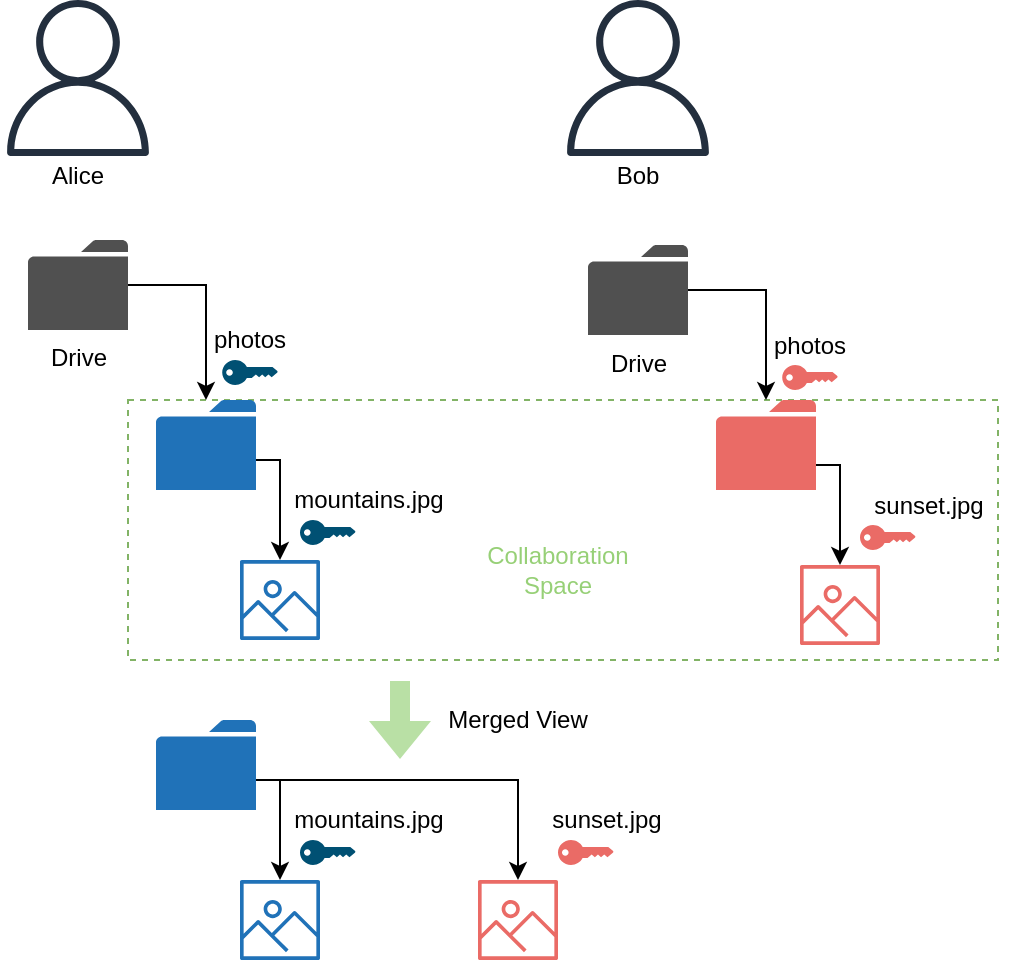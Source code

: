 <mxfile version="14.1.8" type="device"><diagram id="g3J1ekXGROOLExW3GLxt" name="Seite-1"><mxGraphModel dx="1088" dy="968" grid="1" gridSize="10" guides="1" tooltips="1" connect="1" arrows="1" fold="1" page="1" pageScale="1" pageWidth="827" pageHeight="1169" math="0" shadow="0"><root><mxCell id="0"/><mxCell id="1" parent="0"/><mxCell id="YSzI8Kt_h6pUfLOURkRd-12" value="" style="rounded=0;whiteSpace=wrap;html=1;strokeColor=#82b366;fillColor=none;dashed=1;" parent="1" vertex="1"><mxGeometry x="184" y="400" width="435" height="130" as="geometry"/></mxCell><mxCell id="epE2G2SlUqCjJAG2-Jjr-4" value="" style="outlineConnect=0;fontColor=#232F3E;gradientColor=none;fillColor=#232F3E;strokeColor=none;dashed=0;verticalLabelPosition=bottom;verticalAlign=top;align=center;html=1;fontSize=12;fontStyle=0;aspect=fixed;pointerEvents=1;shape=mxgraph.aws4.user;" parent="1" vertex="1"><mxGeometry x="120" y="200" width="78" height="78" as="geometry"/></mxCell><mxCell id="epE2G2SlUqCjJAG2-Jjr-5" value="Alice" style="text;html=1;strokeColor=none;fillColor=none;align=center;verticalAlign=middle;whiteSpace=wrap;rounded=0;" parent="1" vertex="1"><mxGeometry x="139" y="278" width="40" height="20" as="geometry"/></mxCell><mxCell id="epE2G2SlUqCjJAG2-Jjr-10" style="edgeStyle=orthogonalEdgeStyle;rounded=0;orthogonalLoop=1;jettySize=auto;html=1;" parent="1" source="epE2G2SlUqCjJAG2-Jjr-8" target="epE2G2SlUqCjJAG2-Jjr-9" edge="1"><mxGeometry relative="1" as="geometry"><Array as="points"><mxPoint x="223" y="343"/></Array></mxGeometry></mxCell><mxCell id="epE2G2SlUqCjJAG2-Jjr-8" value="Drive" style="pointerEvents=1;shadow=0;dashed=0;html=1;strokeColor=none;fillColor=#505050;labelPosition=center;verticalLabelPosition=bottom;verticalAlign=top;outlineConnect=0;align=center;shape=mxgraph.office.concepts.folder;" parent="1" vertex="1"><mxGeometry x="134" y="320" width="50" height="45" as="geometry"/></mxCell><mxCell id="epE2G2SlUqCjJAG2-Jjr-12" style="edgeStyle=orthogonalEdgeStyle;rounded=0;orthogonalLoop=1;jettySize=auto;html=1;" parent="1" source="epE2G2SlUqCjJAG2-Jjr-9" target="epE2G2SlUqCjJAG2-Jjr-11" edge="1"><mxGeometry relative="1" as="geometry"><mxPoint x="260" y="445" as="sourcePoint"/><Array as="points"><mxPoint x="260" y="430"/></Array></mxGeometry></mxCell><mxCell id="epE2G2SlUqCjJAG2-Jjr-9" value="" style="pointerEvents=1;shadow=0;dashed=0;html=1;strokeColor=none;labelPosition=center;verticalLabelPosition=bottom;verticalAlign=top;outlineConnect=0;align=center;shape=mxgraph.office.concepts.folder;fillColor=#2072B8;" parent="1" vertex="1"><mxGeometry x="198" y="400" width="50" height="45" as="geometry"/></mxCell><mxCell id="epE2G2SlUqCjJAG2-Jjr-11" value="" style="outlineConnect=0;fontColor=#232F3E;gradientColor=none;strokeColor=none;dashed=0;verticalLabelPosition=bottom;verticalAlign=top;align=center;html=1;fontSize=12;fontStyle=0;aspect=fixed;pointerEvents=1;shape=mxgraph.aws4.container_registry_image;fillColor=#2072B8;" parent="1" vertex="1"><mxGeometry x="240" y="480" width="40" height="40" as="geometry"/></mxCell><mxCell id="epE2G2SlUqCjJAG2-Jjr-14" value="photos" style="text;html=1;strokeColor=none;fillColor=none;align=center;verticalAlign=middle;whiteSpace=wrap;rounded=0;" parent="1" vertex="1"><mxGeometry x="220" y="360" width="50" height="20" as="geometry"/></mxCell><mxCell id="epE2G2SlUqCjJAG2-Jjr-15" value="mountains.jpg" style="text;html=1;strokeColor=none;fillColor=none;align=center;verticalAlign=middle;whiteSpace=wrap;rounded=0;" parent="1" vertex="1"><mxGeometry x="258.89" y="440" width="91.11" height="20" as="geometry"/></mxCell><mxCell id="epE2G2SlUqCjJAG2-Jjr-16" value="" style="outlineConnect=0;fontColor=#232F3E;gradientColor=none;fillColor=#232F3E;strokeColor=none;dashed=0;verticalLabelPosition=bottom;verticalAlign=top;align=center;html=1;fontSize=12;fontStyle=0;aspect=fixed;pointerEvents=1;shape=mxgraph.aws4.user;" parent="1" vertex="1"><mxGeometry x="400" y="200" width="78" height="78" as="geometry"/></mxCell><mxCell id="epE2G2SlUqCjJAG2-Jjr-17" value="Bob" style="text;html=1;strokeColor=none;fillColor=none;align=center;verticalAlign=middle;whiteSpace=wrap;rounded=0;" parent="1" vertex="1"><mxGeometry x="419" y="278" width="40" height="20" as="geometry"/></mxCell><mxCell id="9QumGsT66zy5JGcqnrbD-1" value="" style="points=[[0,0.5,0],[0.24,0,0],[0.5,0.28,0],[0.995,0.475,0],[0.5,0.72,0],[0.24,1,0]];verticalLabelPosition=bottom;html=1;verticalAlign=top;aspect=fixed;align=center;pointerEvents=1;shape=mxgraph.cisco19.key;fillColor=#005073;strokeColor=none;" parent="1" vertex="1"><mxGeometry x="231.11" y="380" width="27.78" height="12.5" as="geometry"/></mxCell><mxCell id="9QumGsT66zy5JGcqnrbD-2" value="" style="points=[[0,0.5,0],[0.24,0,0],[0.5,0.28,0],[0.995,0.475,0],[0.5,0.72,0],[0.24,1,0]];verticalLabelPosition=bottom;html=1;verticalAlign=top;aspect=fixed;align=center;pointerEvents=1;shape=mxgraph.cisco19.key;fillColor=#005073;strokeColor=none;" parent="1" vertex="1"><mxGeometry x="270" y="460" width="27.78" height="12.5" as="geometry"/></mxCell><mxCell id="YSzI8Kt_h6pUfLOURkRd-3" style="edgeStyle=orthogonalEdgeStyle;rounded=0;orthogonalLoop=1;jettySize=auto;html=1;" parent="1" source="YSzI8Kt_h6pUfLOURkRd-4" target="YSzI8Kt_h6pUfLOURkRd-6" edge="1"><mxGeometry relative="1" as="geometry"><Array as="points"><mxPoint x="503" y="345.5"/></Array></mxGeometry></mxCell><mxCell id="YSzI8Kt_h6pUfLOURkRd-4" value="Drive" style="pointerEvents=1;shadow=0;dashed=0;html=1;strokeColor=none;fillColor=#505050;labelPosition=center;verticalLabelPosition=bottom;verticalAlign=top;outlineConnect=0;align=center;shape=mxgraph.office.concepts.folder;" parent="1" vertex="1"><mxGeometry x="414" y="322.5" width="50" height="45" as="geometry"/></mxCell><mxCell id="YSzI8Kt_h6pUfLOURkRd-5" style="edgeStyle=orthogonalEdgeStyle;rounded=0;orthogonalLoop=1;jettySize=auto;html=1;" parent="1" source="YSzI8Kt_h6pUfLOURkRd-6" target="YSzI8Kt_h6pUfLOURkRd-7" edge="1"><mxGeometry relative="1" as="geometry"><mxPoint x="540" y="447.5" as="sourcePoint"/><Array as="points"><mxPoint x="540" y="432.5"/></Array></mxGeometry></mxCell><mxCell id="YSzI8Kt_h6pUfLOURkRd-6" value="" style="pointerEvents=1;shadow=0;dashed=0;html=1;labelPosition=center;verticalLabelPosition=bottom;verticalAlign=top;outlineConnect=0;align=center;shape=mxgraph.office.concepts.folder;strokeColor=none;fillColor=#EA6B66;" parent="1" vertex="1"><mxGeometry x="478" y="400" width="50" height="45" as="geometry"/></mxCell><mxCell id="YSzI8Kt_h6pUfLOURkRd-7" value="" style="outlineConnect=0;fontColor=#232F3E;gradientColor=none;strokeColor=none;dashed=0;verticalLabelPosition=bottom;verticalAlign=top;align=center;html=1;fontSize=12;fontStyle=0;aspect=fixed;pointerEvents=1;shape=mxgraph.aws4.container_registry_image;fillColor=#EA6B66;" parent="1" vertex="1"><mxGeometry x="520" y="482.5" width="40" height="40" as="geometry"/></mxCell><mxCell id="YSzI8Kt_h6pUfLOURkRd-8" value="photos" style="text;html=1;strokeColor=none;fillColor=none;align=center;verticalAlign=middle;whiteSpace=wrap;rounded=0;" parent="1" vertex="1"><mxGeometry x="500" y="362.5" width="50" height="20" as="geometry"/></mxCell><mxCell id="YSzI8Kt_h6pUfLOURkRd-9" value="sunset.jpg" style="text;html=1;strokeColor=none;fillColor=none;align=center;verticalAlign=middle;whiteSpace=wrap;rounded=0;" parent="1" vertex="1"><mxGeometry x="538.89" y="442.5" width="91.11" height="20" as="geometry"/></mxCell><mxCell id="YSzI8Kt_h6pUfLOURkRd-10" value="" style="points=[[0,0.5,0],[0.24,0,0],[0.5,0.28,0],[0.995,0.475,0],[0.5,0.72,0],[0.24,1,0]];verticalLabelPosition=bottom;html=1;verticalAlign=top;aspect=fixed;align=center;pointerEvents=1;shape=mxgraph.cisco19.key;strokeColor=none;fillColor=#EA6B66;" parent="1" vertex="1"><mxGeometry x="511.11" y="382.5" width="27.78" height="12.5" as="geometry"/></mxCell><mxCell id="YSzI8Kt_h6pUfLOURkRd-11" value="" style="points=[[0,0.5,0],[0.24,0,0],[0.5,0.28,0],[0.995,0.475,0],[0.5,0.72,0],[0.24,1,0]];verticalLabelPosition=bottom;html=1;verticalAlign=top;aspect=fixed;align=center;pointerEvents=1;shape=mxgraph.cisco19.key;strokeColor=none;fillColor=#EA6B66;" parent="1" vertex="1"><mxGeometry x="550" y="462.5" width="27.78" height="12.5" as="geometry"/></mxCell><mxCell id="YSzI8Kt_h6pUfLOURkRd-13" value="&lt;font color=&quot;#97d077&quot;&gt;Collaboration Space&lt;/font&gt;" style="text;html=1;strokeColor=none;fillColor=none;align=center;verticalAlign=middle;whiteSpace=wrap;rounded=0;dashed=1;" parent="1" vertex="1"><mxGeometry x="379" y="475" width="40" height="20" as="geometry"/></mxCell><mxCell id="YSzI8Kt_h6pUfLOURkRd-14" style="edgeStyle=orthogonalEdgeStyle;rounded=0;orthogonalLoop=1;jettySize=auto;html=1;" parent="1" source="YSzI8Kt_h6pUfLOURkRd-15" target="YSzI8Kt_h6pUfLOURkRd-16" edge="1"><mxGeometry relative="1" as="geometry"><mxPoint x="260" y="605" as="sourcePoint"/><Array as="points"><mxPoint x="260" y="590"/></Array></mxGeometry></mxCell><mxCell id="YSzI8Kt_h6pUfLOURkRd-15" value="" style="pointerEvents=1;shadow=0;dashed=0;html=1;strokeColor=none;labelPosition=center;verticalLabelPosition=bottom;verticalAlign=top;outlineConnect=0;align=center;shape=mxgraph.office.concepts.folder;fillColor=#2072B8;" parent="1" vertex="1"><mxGeometry x="198" y="560" width="50" height="45" as="geometry"/></mxCell><mxCell id="YSzI8Kt_h6pUfLOURkRd-16" value="" style="outlineConnect=0;fontColor=#232F3E;gradientColor=none;strokeColor=none;dashed=0;verticalLabelPosition=bottom;verticalAlign=top;align=center;html=1;fontSize=12;fontStyle=0;aspect=fixed;pointerEvents=1;shape=mxgraph.aws4.container_registry_image;fillColor=#2072B8;" parent="1" vertex="1"><mxGeometry x="240" y="640" width="40" height="40" as="geometry"/></mxCell><mxCell id="YSzI8Kt_h6pUfLOURkRd-17" value="mountains.jpg" style="text;html=1;strokeColor=none;fillColor=none;align=center;verticalAlign=middle;whiteSpace=wrap;rounded=0;" parent="1" vertex="1"><mxGeometry x="258.89" y="600" width="91.11" height="20" as="geometry"/></mxCell><mxCell id="YSzI8Kt_h6pUfLOURkRd-18" value="" style="points=[[0,0.5,0],[0.24,0,0],[0.5,0.28,0],[0.995,0.475,0],[0.5,0.72,0],[0.24,1,0]];verticalLabelPosition=bottom;html=1;verticalAlign=top;aspect=fixed;align=center;pointerEvents=1;shape=mxgraph.cisco19.key;fillColor=#005073;strokeColor=none;" parent="1" vertex="1"><mxGeometry x="270" y="620" width="27.78" height="12.5" as="geometry"/></mxCell><mxCell id="YSzI8Kt_h6pUfLOURkRd-19" style="edgeStyle=orthogonalEdgeStyle;rounded=0;orthogonalLoop=1;jettySize=auto;html=1;" parent="1" source="YSzI8Kt_h6pUfLOURkRd-15" target="YSzI8Kt_h6pUfLOURkRd-20" edge="1"><mxGeometry relative="1" as="geometry"><mxPoint x="367" y="589.983" as="sourcePoint"/><Array as="points"><mxPoint x="379" y="590"/></Array></mxGeometry></mxCell><mxCell id="YSzI8Kt_h6pUfLOURkRd-20" value="" style="outlineConnect=0;fontColor=#232F3E;gradientColor=none;strokeColor=none;dashed=0;verticalLabelPosition=bottom;verticalAlign=top;align=center;html=1;fontSize=12;fontStyle=0;aspect=fixed;pointerEvents=1;shape=mxgraph.aws4.container_registry_image;fillColor=#EA6B66;" parent="1" vertex="1"><mxGeometry x="359" y="640" width="40" height="40" as="geometry"/></mxCell><mxCell id="YSzI8Kt_h6pUfLOURkRd-21" value="sunset.jpg" style="text;html=1;strokeColor=none;fillColor=none;align=center;verticalAlign=middle;whiteSpace=wrap;rounded=0;" parent="1" vertex="1"><mxGeometry x="377.89" y="600" width="91.11" height="20" as="geometry"/></mxCell><mxCell id="YSzI8Kt_h6pUfLOURkRd-22" value="" style="points=[[0,0.5,0],[0.24,0,0],[0.5,0.28,0],[0.995,0.475,0],[0.5,0.72,0],[0.24,1,0]];verticalLabelPosition=bottom;html=1;verticalAlign=top;aspect=fixed;align=center;pointerEvents=1;shape=mxgraph.cisco19.key;strokeColor=none;fillColor=#EA6B66;" parent="1" vertex="1"><mxGeometry x="399" y="620" width="27.78" height="12.5" as="geometry"/></mxCell><mxCell id="YSzI8Kt_h6pUfLOURkRd-23" value="" style="shape=flexArrow;endArrow=classic;html=1;strokeColor=none;fillColor=#B9E0A5;" parent="1" edge="1"><mxGeometry width="50" height="50" relative="1" as="geometry"><mxPoint x="320" y="540" as="sourcePoint"/><mxPoint x="320" y="580" as="targetPoint"/></mxGeometry></mxCell><mxCell id="YSzI8Kt_h6pUfLOURkRd-24" value="Merged View" style="text;html=1;strokeColor=none;fillColor=none;align=center;verticalAlign=middle;whiteSpace=wrap;rounded=0;dashed=1;" parent="1" vertex="1"><mxGeometry x="334" y="550" width="90" height="20" as="geometry"/></mxCell></root></mxGraphModel></diagram></mxfile>